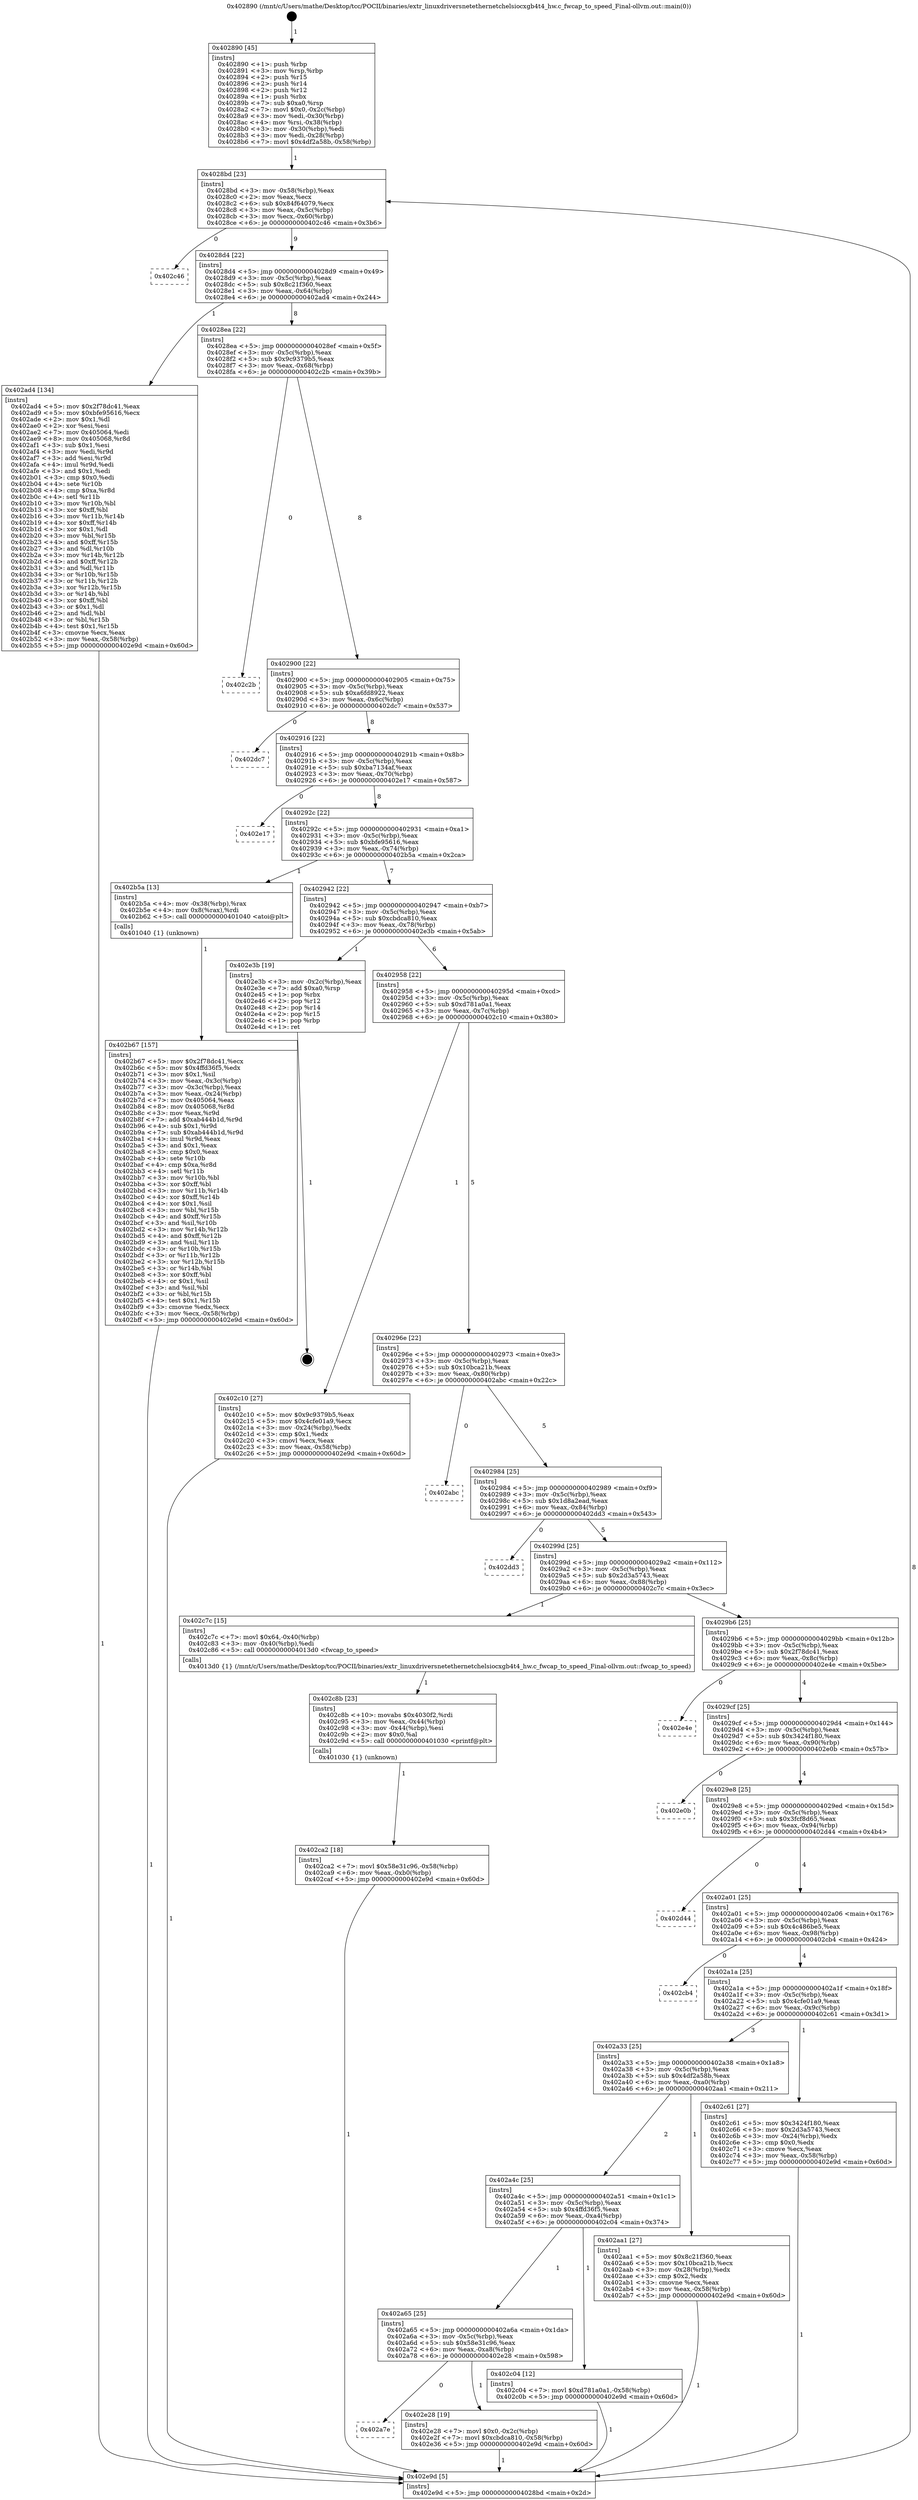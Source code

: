 digraph "0x402890" {
  label = "0x402890 (/mnt/c/Users/mathe/Desktop/tcc/POCII/binaries/extr_linuxdriversnetethernetchelsiocxgb4t4_hw.c_fwcap_to_speed_Final-ollvm.out::main(0))"
  labelloc = "t"
  node[shape=record]

  Entry [label="",width=0.3,height=0.3,shape=circle,fillcolor=black,style=filled]
  "0x4028bd" [label="{
     0x4028bd [23]\l
     | [instrs]\l
     &nbsp;&nbsp;0x4028bd \<+3\>: mov -0x58(%rbp),%eax\l
     &nbsp;&nbsp;0x4028c0 \<+2\>: mov %eax,%ecx\l
     &nbsp;&nbsp;0x4028c2 \<+6\>: sub $0x84f64079,%ecx\l
     &nbsp;&nbsp;0x4028c8 \<+3\>: mov %eax,-0x5c(%rbp)\l
     &nbsp;&nbsp;0x4028cb \<+3\>: mov %ecx,-0x60(%rbp)\l
     &nbsp;&nbsp;0x4028ce \<+6\>: je 0000000000402c46 \<main+0x3b6\>\l
  }"]
  "0x402c46" [label="{
     0x402c46\l
  }", style=dashed]
  "0x4028d4" [label="{
     0x4028d4 [22]\l
     | [instrs]\l
     &nbsp;&nbsp;0x4028d4 \<+5\>: jmp 00000000004028d9 \<main+0x49\>\l
     &nbsp;&nbsp;0x4028d9 \<+3\>: mov -0x5c(%rbp),%eax\l
     &nbsp;&nbsp;0x4028dc \<+5\>: sub $0x8c21f360,%eax\l
     &nbsp;&nbsp;0x4028e1 \<+3\>: mov %eax,-0x64(%rbp)\l
     &nbsp;&nbsp;0x4028e4 \<+6\>: je 0000000000402ad4 \<main+0x244\>\l
  }"]
  Exit [label="",width=0.3,height=0.3,shape=circle,fillcolor=black,style=filled,peripheries=2]
  "0x402ad4" [label="{
     0x402ad4 [134]\l
     | [instrs]\l
     &nbsp;&nbsp;0x402ad4 \<+5\>: mov $0x2f78dc41,%eax\l
     &nbsp;&nbsp;0x402ad9 \<+5\>: mov $0xbfe95616,%ecx\l
     &nbsp;&nbsp;0x402ade \<+2\>: mov $0x1,%dl\l
     &nbsp;&nbsp;0x402ae0 \<+2\>: xor %esi,%esi\l
     &nbsp;&nbsp;0x402ae2 \<+7\>: mov 0x405064,%edi\l
     &nbsp;&nbsp;0x402ae9 \<+8\>: mov 0x405068,%r8d\l
     &nbsp;&nbsp;0x402af1 \<+3\>: sub $0x1,%esi\l
     &nbsp;&nbsp;0x402af4 \<+3\>: mov %edi,%r9d\l
     &nbsp;&nbsp;0x402af7 \<+3\>: add %esi,%r9d\l
     &nbsp;&nbsp;0x402afa \<+4\>: imul %r9d,%edi\l
     &nbsp;&nbsp;0x402afe \<+3\>: and $0x1,%edi\l
     &nbsp;&nbsp;0x402b01 \<+3\>: cmp $0x0,%edi\l
     &nbsp;&nbsp;0x402b04 \<+4\>: sete %r10b\l
     &nbsp;&nbsp;0x402b08 \<+4\>: cmp $0xa,%r8d\l
     &nbsp;&nbsp;0x402b0c \<+4\>: setl %r11b\l
     &nbsp;&nbsp;0x402b10 \<+3\>: mov %r10b,%bl\l
     &nbsp;&nbsp;0x402b13 \<+3\>: xor $0xff,%bl\l
     &nbsp;&nbsp;0x402b16 \<+3\>: mov %r11b,%r14b\l
     &nbsp;&nbsp;0x402b19 \<+4\>: xor $0xff,%r14b\l
     &nbsp;&nbsp;0x402b1d \<+3\>: xor $0x1,%dl\l
     &nbsp;&nbsp;0x402b20 \<+3\>: mov %bl,%r15b\l
     &nbsp;&nbsp;0x402b23 \<+4\>: and $0xff,%r15b\l
     &nbsp;&nbsp;0x402b27 \<+3\>: and %dl,%r10b\l
     &nbsp;&nbsp;0x402b2a \<+3\>: mov %r14b,%r12b\l
     &nbsp;&nbsp;0x402b2d \<+4\>: and $0xff,%r12b\l
     &nbsp;&nbsp;0x402b31 \<+3\>: and %dl,%r11b\l
     &nbsp;&nbsp;0x402b34 \<+3\>: or %r10b,%r15b\l
     &nbsp;&nbsp;0x402b37 \<+3\>: or %r11b,%r12b\l
     &nbsp;&nbsp;0x402b3a \<+3\>: xor %r12b,%r15b\l
     &nbsp;&nbsp;0x402b3d \<+3\>: or %r14b,%bl\l
     &nbsp;&nbsp;0x402b40 \<+3\>: xor $0xff,%bl\l
     &nbsp;&nbsp;0x402b43 \<+3\>: or $0x1,%dl\l
     &nbsp;&nbsp;0x402b46 \<+2\>: and %dl,%bl\l
     &nbsp;&nbsp;0x402b48 \<+3\>: or %bl,%r15b\l
     &nbsp;&nbsp;0x402b4b \<+4\>: test $0x1,%r15b\l
     &nbsp;&nbsp;0x402b4f \<+3\>: cmovne %ecx,%eax\l
     &nbsp;&nbsp;0x402b52 \<+3\>: mov %eax,-0x58(%rbp)\l
     &nbsp;&nbsp;0x402b55 \<+5\>: jmp 0000000000402e9d \<main+0x60d\>\l
  }"]
  "0x4028ea" [label="{
     0x4028ea [22]\l
     | [instrs]\l
     &nbsp;&nbsp;0x4028ea \<+5\>: jmp 00000000004028ef \<main+0x5f\>\l
     &nbsp;&nbsp;0x4028ef \<+3\>: mov -0x5c(%rbp),%eax\l
     &nbsp;&nbsp;0x4028f2 \<+5\>: sub $0x9c9379b5,%eax\l
     &nbsp;&nbsp;0x4028f7 \<+3\>: mov %eax,-0x68(%rbp)\l
     &nbsp;&nbsp;0x4028fa \<+6\>: je 0000000000402c2b \<main+0x39b\>\l
  }"]
  "0x402a7e" [label="{
     0x402a7e\l
  }", style=dashed]
  "0x402c2b" [label="{
     0x402c2b\l
  }", style=dashed]
  "0x402900" [label="{
     0x402900 [22]\l
     | [instrs]\l
     &nbsp;&nbsp;0x402900 \<+5\>: jmp 0000000000402905 \<main+0x75\>\l
     &nbsp;&nbsp;0x402905 \<+3\>: mov -0x5c(%rbp),%eax\l
     &nbsp;&nbsp;0x402908 \<+5\>: sub $0xa6fd8922,%eax\l
     &nbsp;&nbsp;0x40290d \<+3\>: mov %eax,-0x6c(%rbp)\l
     &nbsp;&nbsp;0x402910 \<+6\>: je 0000000000402dc7 \<main+0x537\>\l
  }"]
  "0x402e28" [label="{
     0x402e28 [19]\l
     | [instrs]\l
     &nbsp;&nbsp;0x402e28 \<+7\>: movl $0x0,-0x2c(%rbp)\l
     &nbsp;&nbsp;0x402e2f \<+7\>: movl $0xcbdca810,-0x58(%rbp)\l
     &nbsp;&nbsp;0x402e36 \<+5\>: jmp 0000000000402e9d \<main+0x60d\>\l
  }"]
  "0x402dc7" [label="{
     0x402dc7\l
  }", style=dashed]
  "0x402916" [label="{
     0x402916 [22]\l
     | [instrs]\l
     &nbsp;&nbsp;0x402916 \<+5\>: jmp 000000000040291b \<main+0x8b\>\l
     &nbsp;&nbsp;0x40291b \<+3\>: mov -0x5c(%rbp),%eax\l
     &nbsp;&nbsp;0x40291e \<+5\>: sub $0xba7134af,%eax\l
     &nbsp;&nbsp;0x402923 \<+3\>: mov %eax,-0x70(%rbp)\l
     &nbsp;&nbsp;0x402926 \<+6\>: je 0000000000402e17 \<main+0x587\>\l
  }"]
  "0x402ca2" [label="{
     0x402ca2 [18]\l
     | [instrs]\l
     &nbsp;&nbsp;0x402ca2 \<+7\>: movl $0x58e31c96,-0x58(%rbp)\l
     &nbsp;&nbsp;0x402ca9 \<+6\>: mov %eax,-0xb0(%rbp)\l
     &nbsp;&nbsp;0x402caf \<+5\>: jmp 0000000000402e9d \<main+0x60d\>\l
  }"]
  "0x402e17" [label="{
     0x402e17\l
  }", style=dashed]
  "0x40292c" [label="{
     0x40292c [22]\l
     | [instrs]\l
     &nbsp;&nbsp;0x40292c \<+5\>: jmp 0000000000402931 \<main+0xa1\>\l
     &nbsp;&nbsp;0x402931 \<+3\>: mov -0x5c(%rbp),%eax\l
     &nbsp;&nbsp;0x402934 \<+5\>: sub $0xbfe95616,%eax\l
     &nbsp;&nbsp;0x402939 \<+3\>: mov %eax,-0x74(%rbp)\l
     &nbsp;&nbsp;0x40293c \<+6\>: je 0000000000402b5a \<main+0x2ca\>\l
  }"]
  "0x402c8b" [label="{
     0x402c8b [23]\l
     | [instrs]\l
     &nbsp;&nbsp;0x402c8b \<+10\>: movabs $0x4030f2,%rdi\l
     &nbsp;&nbsp;0x402c95 \<+3\>: mov %eax,-0x44(%rbp)\l
     &nbsp;&nbsp;0x402c98 \<+3\>: mov -0x44(%rbp),%esi\l
     &nbsp;&nbsp;0x402c9b \<+2\>: mov $0x0,%al\l
     &nbsp;&nbsp;0x402c9d \<+5\>: call 0000000000401030 \<printf@plt\>\l
     | [calls]\l
     &nbsp;&nbsp;0x401030 \{1\} (unknown)\l
  }"]
  "0x402b5a" [label="{
     0x402b5a [13]\l
     | [instrs]\l
     &nbsp;&nbsp;0x402b5a \<+4\>: mov -0x38(%rbp),%rax\l
     &nbsp;&nbsp;0x402b5e \<+4\>: mov 0x8(%rax),%rdi\l
     &nbsp;&nbsp;0x402b62 \<+5\>: call 0000000000401040 \<atoi@plt\>\l
     | [calls]\l
     &nbsp;&nbsp;0x401040 \{1\} (unknown)\l
  }"]
  "0x402942" [label="{
     0x402942 [22]\l
     | [instrs]\l
     &nbsp;&nbsp;0x402942 \<+5\>: jmp 0000000000402947 \<main+0xb7\>\l
     &nbsp;&nbsp;0x402947 \<+3\>: mov -0x5c(%rbp),%eax\l
     &nbsp;&nbsp;0x40294a \<+5\>: sub $0xcbdca810,%eax\l
     &nbsp;&nbsp;0x40294f \<+3\>: mov %eax,-0x78(%rbp)\l
     &nbsp;&nbsp;0x402952 \<+6\>: je 0000000000402e3b \<main+0x5ab\>\l
  }"]
  "0x402a65" [label="{
     0x402a65 [25]\l
     | [instrs]\l
     &nbsp;&nbsp;0x402a65 \<+5\>: jmp 0000000000402a6a \<main+0x1da\>\l
     &nbsp;&nbsp;0x402a6a \<+3\>: mov -0x5c(%rbp),%eax\l
     &nbsp;&nbsp;0x402a6d \<+5\>: sub $0x58e31c96,%eax\l
     &nbsp;&nbsp;0x402a72 \<+6\>: mov %eax,-0xa8(%rbp)\l
     &nbsp;&nbsp;0x402a78 \<+6\>: je 0000000000402e28 \<main+0x598\>\l
  }"]
  "0x402e3b" [label="{
     0x402e3b [19]\l
     | [instrs]\l
     &nbsp;&nbsp;0x402e3b \<+3\>: mov -0x2c(%rbp),%eax\l
     &nbsp;&nbsp;0x402e3e \<+7\>: add $0xa0,%rsp\l
     &nbsp;&nbsp;0x402e45 \<+1\>: pop %rbx\l
     &nbsp;&nbsp;0x402e46 \<+2\>: pop %r12\l
     &nbsp;&nbsp;0x402e48 \<+2\>: pop %r14\l
     &nbsp;&nbsp;0x402e4a \<+2\>: pop %r15\l
     &nbsp;&nbsp;0x402e4c \<+1\>: pop %rbp\l
     &nbsp;&nbsp;0x402e4d \<+1\>: ret\l
  }"]
  "0x402958" [label="{
     0x402958 [22]\l
     | [instrs]\l
     &nbsp;&nbsp;0x402958 \<+5\>: jmp 000000000040295d \<main+0xcd\>\l
     &nbsp;&nbsp;0x40295d \<+3\>: mov -0x5c(%rbp),%eax\l
     &nbsp;&nbsp;0x402960 \<+5\>: sub $0xd781a0a1,%eax\l
     &nbsp;&nbsp;0x402965 \<+3\>: mov %eax,-0x7c(%rbp)\l
     &nbsp;&nbsp;0x402968 \<+6\>: je 0000000000402c10 \<main+0x380\>\l
  }"]
  "0x402c04" [label="{
     0x402c04 [12]\l
     | [instrs]\l
     &nbsp;&nbsp;0x402c04 \<+7\>: movl $0xd781a0a1,-0x58(%rbp)\l
     &nbsp;&nbsp;0x402c0b \<+5\>: jmp 0000000000402e9d \<main+0x60d\>\l
  }"]
  "0x402c10" [label="{
     0x402c10 [27]\l
     | [instrs]\l
     &nbsp;&nbsp;0x402c10 \<+5\>: mov $0x9c9379b5,%eax\l
     &nbsp;&nbsp;0x402c15 \<+5\>: mov $0x4cfe01a9,%ecx\l
     &nbsp;&nbsp;0x402c1a \<+3\>: mov -0x24(%rbp),%edx\l
     &nbsp;&nbsp;0x402c1d \<+3\>: cmp $0x1,%edx\l
     &nbsp;&nbsp;0x402c20 \<+3\>: cmovl %ecx,%eax\l
     &nbsp;&nbsp;0x402c23 \<+3\>: mov %eax,-0x58(%rbp)\l
     &nbsp;&nbsp;0x402c26 \<+5\>: jmp 0000000000402e9d \<main+0x60d\>\l
  }"]
  "0x40296e" [label="{
     0x40296e [22]\l
     | [instrs]\l
     &nbsp;&nbsp;0x40296e \<+5\>: jmp 0000000000402973 \<main+0xe3\>\l
     &nbsp;&nbsp;0x402973 \<+3\>: mov -0x5c(%rbp),%eax\l
     &nbsp;&nbsp;0x402976 \<+5\>: sub $0x10bca21b,%eax\l
     &nbsp;&nbsp;0x40297b \<+3\>: mov %eax,-0x80(%rbp)\l
     &nbsp;&nbsp;0x40297e \<+6\>: je 0000000000402abc \<main+0x22c\>\l
  }"]
  "0x402b67" [label="{
     0x402b67 [157]\l
     | [instrs]\l
     &nbsp;&nbsp;0x402b67 \<+5\>: mov $0x2f78dc41,%ecx\l
     &nbsp;&nbsp;0x402b6c \<+5\>: mov $0x4ffd36f5,%edx\l
     &nbsp;&nbsp;0x402b71 \<+3\>: mov $0x1,%sil\l
     &nbsp;&nbsp;0x402b74 \<+3\>: mov %eax,-0x3c(%rbp)\l
     &nbsp;&nbsp;0x402b77 \<+3\>: mov -0x3c(%rbp),%eax\l
     &nbsp;&nbsp;0x402b7a \<+3\>: mov %eax,-0x24(%rbp)\l
     &nbsp;&nbsp;0x402b7d \<+7\>: mov 0x405064,%eax\l
     &nbsp;&nbsp;0x402b84 \<+8\>: mov 0x405068,%r8d\l
     &nbsp;&nbsp;0x402b8c \<+3\>: mov %eax,%r9d\l
     &nbsp;&nbsp;0x402b8f \<+7\>: add $0xab444b1d,%r9d\l
     &nbsp;&nbsp;0x402b96 \<+4\>: sub $0x1,%r9d\l
     &nbsp;&nbsp;0x402b9a \<+7\>: sub $0xab444b1d,%r9d\l
     &nbsp;&nbsp;0x402ba1 \<+4\>: imul %r9d,%eax\l
     &nbsp;&nbsp;0x402ba5 \<+3\>: and $0x1,%eax\l
     &nbsp;&nbsp;0x402ba8 \<+3\>: cmp $0x0,%eax\l
     &nbsp;&nbsp;0x402bab \<+4\>: sete %r10b\l
     &nbsp;&nbsp;0x402baf \<+4\>: cmp $0xa,%r8d\l
     &nbsp;&nbsp;0x402bb3 \<+4\>: setl %r11b\l
     &nbsp;&nbsp;0x402bb7 \<+3\>: mov %r10b,%bl\l
     &nbsp;&nbsp;0x402bba \<+3\>: xor $0xff,%bl\l
     &nbsp;&nbsp;0x402bbd \<+3\>: mov %r11b,%r14b\l
     &nbsp;&nbsp;0x402bc0 \<+4\>: xor $0xff,%r14b\l
     &nbsp;&nbsp;0x402bc4 \<+4\>: xor $0x1,%sil\l
     &nbsp;&nbsp;0x402bc8 \<+3\>: mov %bl,%r15b\l
     &nbsp;&nbsp;0x402bcb \<+4\>: and $0xff,%r15b\l
     &nbsp;&nbsp;0x402bcf \<+3\>: and %sil,%r10b\l
     &nbsp;&nbsp;0x402bd2 \<+3\>: mov %r14b,%r12b\l
     &nbsp;&nbsp;0x402bd5 \<+4\>: and $0xff,%r12b\l
     &nbsp;&nbsp;0x402bd9 \<+3\>: and %sil,%r11b\l
     &nbsp;&nbsp;0x402bdc \<+3\>: or %r10b,%r15b\l
     &nbsp;&nbsp;0x402bdf \<+3\>: or %r11b,%r12b\l
     &nbsp;&nbsp;0x402be2 \<+3\>: xor %r12b,%r15b\l
     &nbsp;&nbsp;0x402be5 \<+3\>: or %r14b,%bl\l
     &nbsp;&nbsp;0x402be8 \<+3\>: xor $0xff,%bl\l
     &nbsp;&nbsp;0x402beb \<+4\>: or $0x1,%sil\l
     &nbsp;&nbsp;0x402bef \<+3\>: and %sil,%bl\l
     &nbsp;&nbsp;0x402bf2 \<+3\>: or %bl,%r15b\l
     &nbsp;&nbsp;0x402bf5 \<+4\>: test $0x1,%r15b\l
     &nbsp;&nbsp;0x402bf9 \<+3\>: cmovne %edx,%ecx\l
     &nbsp;&nbsp;0x402bfc \<+3\>: mov %ecx,-0x58(%rbp)\l
     &nbsp;&nbsp;0x402bff \<+5\>: jmp 0000000000402e9d \<main+0x60d\>\l
  }"]
  "0x402abc" [label="{
     0x402abc\l
  }", style=dashed]
  "0x402984" [label="{
     0x402984 [25]\l
     | [instrs]\l
     &nbsp;&nbsp;0x402984 \<+5\>: jmp 0000000000402989 \<main+0xf9\>\l
     &nbsp;&nbsp;0x402989 \<+3\>: mov -0x5c(%rbp),%eax\l
     &nbsp;&nbsp;0x40298c \<+5\>: sub $0x1d8a2ead,%eax\l
     &nbsp;&nbsp;0x402991 \<+6\>: mov %eax,-0x84(%rbp)\l
     &nbsp;&nbsp;0x402997 \<+6\>: je 0000000000402dd3 \<main+0x543\>\l
  }"]
  "0x402890" [label="{
     0x402890 [45]\l
     | [instrs]\l
     &nbsp;&nbsp;0x402890 \<+1\>: push %rbp\l
     &nbsp;&nbsp;0x402891 \<+3\>: mov %rsp,%rbp\l
     &nbsp;&nbsp;0x402894 \<+2\>: push %r15\l
     &nbsp;&nbsp;0x402896 \<+2\>: push %r14\l
     &nbsp;&nbsp;0x402898 \<+2\>: push %r12\l
     &nbsp;&nbsp;0x40289a \<+1\>: push %rbx\l
     &nbsp;&nbsp;0x40289b \<+7\>: sub $0xa0,%rsp\l
     &nbsp;&nbsp;0x4028a2 \<+7\>: movl $0x0,-0x2c(%rbp)\l
     &nbsp;&nbsp;0x4028a9 \<+3\>: mov %edi,-0x30(%rbp)\l
     &nbsp;&nbsp;0x4028ac \<+4\>: mov %rsi,-0x38(%rbp)\l
     &nbsp;&nbsp;0x4028b0 \<+3\>: mov -0x30(%rbp),%edi\l
     &nbsp;&nbsp;0x4028b3 \<+3\>: mov %edi,-0x28(%rbp)\l
     &nbsp;&nbsp;0x4028b6 \<+7\>: movl $0x4df2a58b,-0x58(%rbp)\l
  }"]
  "0x402dd3" [label="{
     0x402dd3\l
  }", style=dashed]
  "0x40299d" [label="{
     0x40299d [25]\l
     | [instrs]\l
     &nbsp;&nbsp;0x40299d \<+5\>: jmp 00000000004029a2 \<main+0x112\>\l
     &nbsp;&nbsp;0x4029a2 \<+3\>: mov -0x5c(%rbp),%eax\l
     &nbsp;&nbsp;0x4029a5 \<+5\>: sub $0x2d3a5743,%eax\l
     &nbsp;&nbsp;0x4029aa \<+6\>: mov %eax,-0x88(%rbp)\l
     &nbsp;&nbsp;0x4029b0 \<+6\>: je 0000000000402c7c \<main+0x3ec\>\l
  }"]
  "0x402e9d" [label="{
     0x402e9d [5]\l
     | [instrs]\l
     &nbsp;&nbsp;0x402e9d \<+5\>: jmp 00000000004028bd \<main+0x2d\>\l
  }"]
  "0x402c7c" [label="{
     0x402c7c [15]\l
     | [instrs]\l
     &nbsp;&nbsp;0x402c7c \<+7\>: movl $0x64,-0x40(%rbp)\l
     &nbsp;&nbsp;0x402c83 \<+3\>: mov -0x40(%rbp),%edi\l
     &nbsp;&nbsp;0x402c86 \<+5\>: call 00000000004013d0 \<fwcap_to_speed\>\l
     | [calls]\l
     &nbsp;&nbsp;0x4013d0 \{1\} (/mnt/c/Users/mathe/Desktop/tcc/POCII/binaries/extr_linuxdriversnetethernetchelsiocxgb4t4_hw.c_fwcap_to_speed_Final-ollvm.out::fwcap_to_speed)\l
  }"]
  "0x4029b6" [label="{
     0x4029b6 [25]\l
     | [instrs]\l
     &nbsp;&nbsp;0x4029b6 \<+5\>: jmp 00000000004029bb \<main+0x12b\>\l
     &nbsp;&nbsp;0x4029bb \<+3\>: mov -0x5c(%rbp),%eax\l
     &nbsp;&nbsp;0x4029be \<+5\>: sub $0x2f78dc41,%eax\l
     &nbsp;&nbsp;0x4029c3 \<+6\>: mov %eax,-0x8c(%rbp)\l
     &nbsp;&nbsp;0x4029c9 \<+6\>: je 0000000000402e4e \<main+0x5be\>\l
  }"]
  "0x402a4c" [label="{
     0x402a4c [25]\l
     | [instrs]\l
     &nbsp;&nbsp;0x402a4c \<+5\>: jmp 0000000000402a51 \<main+0x1c1\>\l
     &nbsp;&nbsp;0x402a51 \<+3\>: mov -0x5c(%rbp),%eax\l
     &nbsp;&nbsp;0x402a54 \<+5\>: sub $0x4ffd36f5,%eax\l
     &nbsp;&nbsp;0x402a59 \<+6\>: mov %eax,-0xa4(%rbp)\l
     &nbsp;&nbsp;0x402a5f \<+6\>: je 0000000000402c04 \<main+0x374\>\l
  }"]
  "0x402e4e" [label="{
     0x402e4e\l
  }", style=dashed]
  "0x4029cf" [label="{
     0x4029cf [25]\l
     | [instrs]\l
     &nbsp;&nbsp;0x4029cf \<+5\>: jmp 00000000004029d4 \<main+0x144\>\l
     &nbsp;&nbsp;0x4029d4 \<+3\>: mov -0x5c(%rbp),%eax\l
     &nbsp;&nbsp;0x4029d7 \<+5\>: sub $0x3424f180,%eax\l
     &nbsp;&nbsp;0x4029dc \<+6\>: mov %eax,-0x90(%rbp)\l
     &nbsp;&nbsp;0x4029e2 \<+6\>: je 0000000000402e0b \<main+0x57b\>\l
  }"]
  "0x402aa1" [label="{
     0x402aa1 [27]\l
     | [instrs]\l
     &nbsp;&nbsp;0x402aa1 \<+5\>: mov $0x8c21f360,%eax\l
     &nbsp;&nbsp;0x402aa6 \<+5\>: mov $0x10bca21b,%ecx\l
     &nbsp;&nbsp;0x402aab \<+3\>: mov -0x28(%rbp),%edx\l
     &nbsp;&nbsp;0x402aae \<+3\>: cmp $0x2,%edx\l
     &nbsp;&nbsp;0x402ab1 \<+3\>: cmovne %ecx,%eax\l
     &nbsp;&nbsp;0x402ab4 \<+3\>: mov %eax,-0x58(%rbp)\l
     &nbsp;&nbsp;0x402ab7 \<+5\>: jmp 0000000000402e9d \<main+0x60d\>\l
  }"]
  "0x402e0b" [label="{
     0x402e0b\l
  }", style=dashed]
  "0x4029e8" [label="{
     0x4029e8 [25]\l
     | [instrs]\l
     &nbsp;&nbsp;0x4029e8 \<+5\>: jmp 00000000004029ed \<main+0x15d\>\l
     &nbsp;&nbsp;0x4029ed \<+3\>: mov -0x5c(%rbp),%eax\l
     &nbsp;&nbsp;0x4029f0 \<+5\>: sub $0x3fcf8d65,%eax\l
     &nbsp;&nbsp;0x4029f5 \<+6\>: mov %eax,-0x94(%rbp)\l
     &nbsp;&nbsp;0x4029fb \<+6\>: je 0000000000402d44 \<main+0x4b4\>\l
  }"]
  "0x402a33" [label="{
     0x402a33 [25]\l
     | [instrs]\l
     &nbsp;&nbsp;0x402a33 \<+5\>: jmp 0000000000402a38 \<main+0x1a8\>\l
     &nbsp;&nbsp;0x402a38 \<+3\>: mov -0x5c(%rbp),%eax\l
     &nbsp;&nbsp;0x402a3b \<+5\>: sub $0x4df2a58b,%eax\l
     &nbsp;&nbsp;0x402a40 \<+6\>: mov %eax,-0xa0(%rbp)\l
     &nbsp;&nbsp;0x402a46 \<+6\>: je 0000000000402aa1 \<main+0x211\>\l
  }"]
  "0x402d44" [label="{
     0x402d44\l
  }", style=dashed]
  "0x402a01" [label="{
     0x402a01 [25]\l
     | [instrs]\l
     &nbsp;&nbsp;0x402a01 \<+5\>: jmp 0000000000402a06 \<main+0x176\>\l
     &nbsp;&nbsp;0x402a06 \<+3\>: mov -0x5c(%rbp),%eax\l
     &nbsp;&nbsp;0x402a09 \<+5\>: sub $0x4c486be5,%eax\l
     &nbsp;&nbsp;0x402a0e \<+6\>: mov %eax,-0x98(%rbp)\l
     &nbsp;&nbsp;0x402a14 \<+6\>: je 0000000000402cb4 \<main+0x424\>\l
  }"]
  "0x402c61" [label="{
     0x402c61 [27]\l
     | [instrs]\l
     &nbsp;&nbsp;0x402c61 \<+5\>: mov $0x3424f180,%eax\l
     &nbsp;&nbsp;0x402c66 \<+5\>: mov $0x2d3a5743,%ecx\l
     &nbsp;&nbsp;0x402c6b \<+3\>: mov -0x24(%rbp),%edx\l
     &nbsp;&nbsp;0x402c6e \<+3\>: cmp $0x0,%edx\l
     &nbsp;&nbsp;0x402c71 \<+3\>: cmove %ecx,%eax\l
     &nbsp;&nbsp;0x402c74 \<+3\>: mov %eax,-0x58(%rbp)\l
     &nbsp;&nbsp;0x402c77 \<+5\>: jmp 0000000000402e9d \<main+0x60d\>\l
  }"]
  "0x402cb4" [label="{
     0x402cb4\l
  }", style=dashed]
  "0x402a1a" [label="{
     0x402a1a [25]\l
     | [instrs]\l
     &nbsp;&nbsp;0x402a1a \<+5\>: jmp 0000000000402a1f \<main+0x18f\>\l
     &nbsp;&nbsp;0x402a1f \<+3\>: mov -0x5c(%rbp),%eax\l
     &nbsp;&nbsp;0x402a22 \<+5\>: sub $0x4cfe01a9,%eax\l
     &nbsp;&nbsp;0x402a27 \<+6\>: mov %eax,-0x9c(%rbp)\l
     &nbsp;&nbsp;0x402a2d \<+6\>: je 0000000000402c61 \<main+0x3d1\>\l
  }"]
  Entry -> "0x402890" [label=" 1"]
  "0x4028bd" -> "0x402c46" [label=" 0"]
  "0x4028bd" -> "0x4028d4" [label=" 9"]
  "0x402e3b" -> Exit [label=" 1"]
  "0x4028d4" -> "0x402ad4" [label=" 1"]
  "0x4028d4" -> "0x4028ea" [label=" 8"]
  "0x402e28" -> "0x402e9d" [label=" 1"]
  "0x4028ea" -> "0x402c2b" [label=" 0"]
  "0x4028ea" -> "0x402900" [label=" 8"]
  "0x402a65" -> "0x402a7e" [label=" 0"]
  "0x402900" -> "0x402dc7" [label=" 0"]
  "0x402900" -> "0x402916" [label=" 8"]
  "0x402a65" -> "0x402e28" [label=" 1"]
  "0x402916" -> "0x402e17" [label=" 0"]
  "0x402916" -> "0x40292c" [label=" 8"]
  "0x402ca2" -> "0x402e9d" [label=" 1"]
  "0x40292c" -> "0x402b5a" [label=" 1"]
  "0x40292c" -> "0x402942" [label=" 7"]
  "0x402c8b" -> "0x402ca2" [label=" 1"]
  "0x402942" -> "0x402e3b" [label=" 1"]
  "0x402942" -> "0x402958" [label=" 6"]
  "0x402c7c" -> "0x402c8b" [label=" 1"]
  "0x402958" -> "0x402c10" [label=" 1"]
  "0x402958" -> "0x40296e" [label=" 5"]
  "0x402c61" -> "0x402e9d" [label=" 1"]
  "0x40296e" -> "0x402abc" [label=" 0"]
  "0x40296e" -> "0x402984" [label=" 5"]
  "0x402c04" -> "0x402e9d" [label=" 1"]
  "0x402984" -> "0x402dd3" [label=" 0"]
  "0x402984" -> "0x40299d" [label=" 5"]
  "0x402a4c" -> "0x402a65" [label=" 1"]
  "0x40299d" -> "0x402c7c" [label=" 1"]
  "0x40299d" -> "0x4029b6" [label=" 4"]
  "0x402a4c" -> "0x402c04" [label=" 1"]
  "0x4029b6" -> "0x402e4e" [label=" 0"]
  "0x4029b6" -> "0x4029cf" [label=" 4"]
  "0x402c10" -> "0x402e9d" [label=" 1"]
  "0x4029cf" -> "0x402e0b" [label=" 0"]
  "0x4029cf" -> "0x4029e8" [label=" 4"]
  "0x402b67" -> "0x402e9d" [label=" 1"]
  "0x4029e8" -> "0x402d44" [label=" 0"]
  "0x4029e8" -> "0x402a01" [label=" 4"]
  "0x402ad4" -> "0x402e9d" [label=" 1"]
  "0x402a01" -> "0x402cb4" [label=" 0"]
  "0x402a01" -> "0x402a1a" [label=" 4"]
  "0x402e9d" -> "0x4028bd" [label=" 8"]
  "0x402a1a" -> "0x402c61" [label=" 1"]
  "0x402a1a" -> "0x402a33" [label=" 3"]
  "0x402b5a" -> "0x402b67" [label=" 1"]
  "0x402a33" -> "0x402aa1" [label=" 1"]
  "0x402a33" -> "0x402a4c" [label=" 2"]
  "0x402aa1" -> "0x402e9d" [label=" 1"]
  "0x402890" -> "0x4028bd" [label=" 1"]
}
